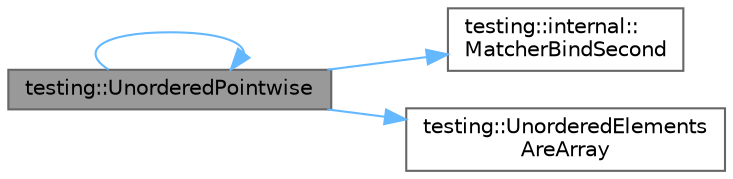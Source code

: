 digraph "testing::UnorderedPointwise"
{
 // LATEX_PDF_SIZE
  bgcolor="transparent";
  edge [fontname=Helvetica,fontsize=10,labelfontname=Helvetica,labelfontsize=10];
  node [fontname=Helvetica,fontsize=10,shape=box,height=0.2,width=0.4];
  rankdir="LR";
  Node1 [id="Node000001",label="testing::UnorderedPointwise",height=0.2,width=0.4,color="gray40", fillcolor="grey60", style="filled", fontcolor="black",tooltip=" "];
  Node1 -> Node2 [id="edge1_Node000001_Node000002",color="steelblue1",style="solid",tooltip=" "];
  Node2 [id="Node000002",label="testing::internal::\lMatcherBindSecond",height=0.2,width=0.4,color="grey40", fillcolor="white", style="filled",URL="$namespacetesting_1_1internal.html#a40f80828d5d3cc778d02155268191a94",tooltip=" "];
  Node1 -> Node3 [id="edge2_Node000001_Node000003",color="steelblue1",style="solid",tooltip=" "];
  Node3 [id="Node000003",label="testing::UnorderedElements\lAreArray",height=0.2,width=0.4,color="grey40", fillcolor="white", style="filled",URL="$namespacetesting.html#acba3ccf891562e2209ddd17722f3b706",tooltip=" "];
  Node1 -> Node1 [id="edge3_Node000001_Node000001",color="steelblue1",style="solid",tooltip=" "];
}
